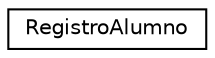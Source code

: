 digraph "Representación gráfica de la clase"
{
  edge [fontname="Helvetica",fontsize="10",labelfontname="Helvetica",labelfontsize="10"];
  node [fontname="Helvetica",fontsize="10",shape=record];
  rankdir="LR";
  Node0 [label="RegistroAlumno",height=0.2,width=0.4,color="black", fillcolor="white", style="filled",URL="$structRegistroAlumno.html",tooltip="Estructura que con variables de tipo char e int que nos servirá para poder trabajar con los ficheros ..."];
}
